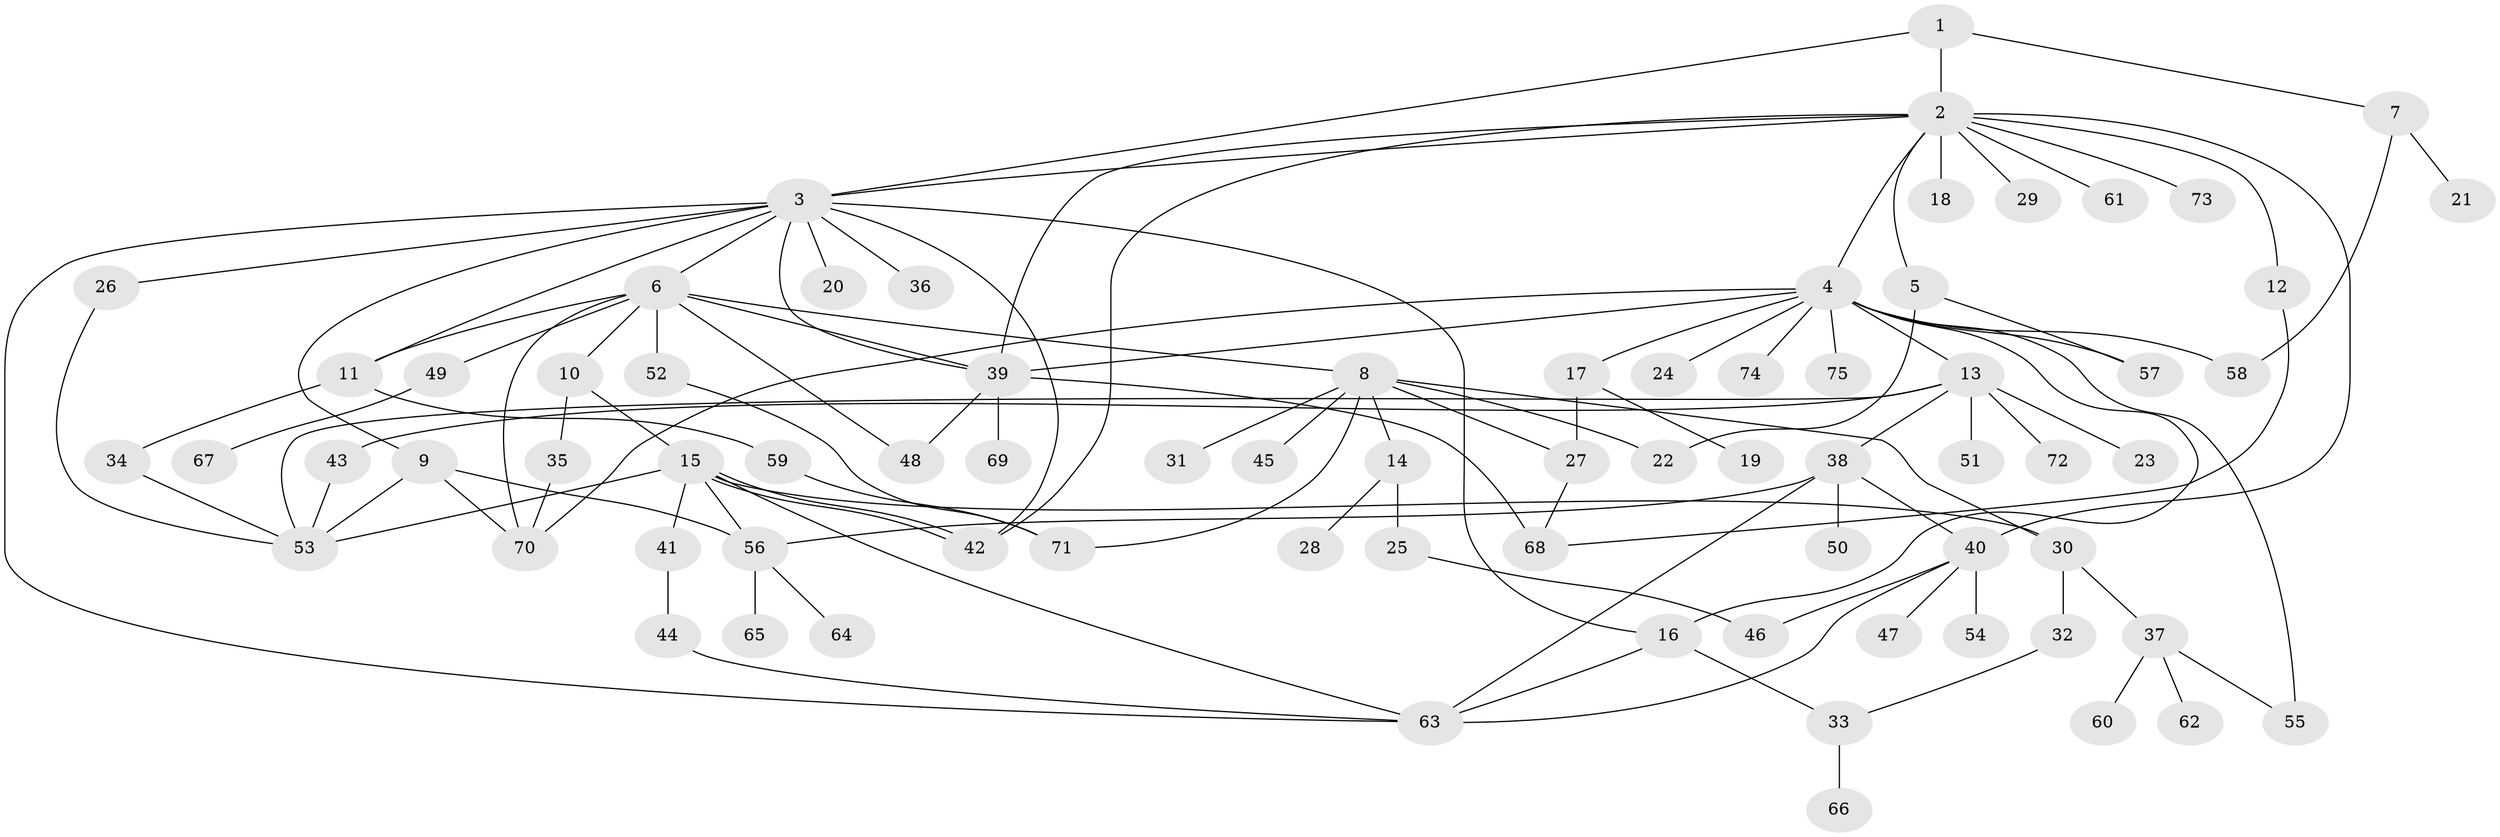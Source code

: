 // coarse degree distribution, {3: 0.1111111111111111, 14: 0.018518518518518517, 10: 0.018518518518518517, 11: 0.018518518518518517, 9: 0.018518518518518517, 2: 0.16666666666666666, 7: 0.037037037037037035, 8: 0.018518518518518517, 4: 0.09259259259259259, 6: 0.09259259259259259, 1: 0.4074074074074074}
// Generated by graph-tools (version 1.1) at 2025/41/03/06/25 10:41:51]
// undirected, 75 vertices, 112 edges
graph export_dot {
graph [start="1"]
  node [color=gray90,style=filled];
  1;
  2;
  3;
  4;
  5;
  6;
  7;
  8;
  9;
  10;
  11;
  12;
  13;
  14;
  15;
  16;
  17;
  18;
  19;
  20;
  21;
  22;
  23;
  24;
  25;
  26;
  27;
  28;
  29;
  30;
  31;
  32;
  33;
  34;
  35;
  36;
  37;
  38;
  39;
  40;
  41;
  42;
  43;
  44;
  45;
  46;
  47;
  48;
  49;
  50;
  51;
  52;
  53;
  54;
  55;
  56;
  57;
  58;
  59;
  60;
  61;
  62;
  63;
  64;
  65;
  66;
  67;
  68;
  69;
  70;
  71;
  72;
  73;
  74;
  75;
  1 -- 2;
  1 -- 3;
  1 -- 7;
  2 -- 3;
  2 -- 4;
  2 -- 5;
  2 -- 12;
  2 -- 18;
  2 -- 29;
  2 -- 39;
  2 -- 40;
  2 -- 42;
  2 -- 61;
  2 -- 73;
  3 -- 6;
  3 -- 9;
  3 -- 11;
  3 -- 16;
  3 -- 20;
  3 -- 26;
  3 -- 36;
  3 -- 39;
  3 -- 42;
  3 -- 63;
  4 -- 13;
  4 -- 16;
  4 -- 17;
  4 -- 24;
  4 -- 39;
  4 -- 55;
  4 -- 57;
  4 -- 58;
  4 -- 70;
  4 -- 74;
  4 -- 75;
  5 -- 22;
  5 -- 57;
  6 -- 8;
  6 -- 10;
  6 -- 11;
  6 -- 39;
  6 -- 48;
  6 -- 49;
  6 -- 52;
  6 -- 70;
  7 -- 21;
  7 -- 58;
  8 -- 14;
  8 -- 22;
  8 -- 27;
  8 -- 30;
  8 -- 31;
  8 -- 45;
  8 -- 71;
  9 -- 53;
  9 -- 56;
  9 -- 70;
  10 -- 15;
  10 -- 35;
  11 -- 34;
  11 -- 59;
  12 -- 68;
  13 -- 23;
  13 -- 38;
  13 -- 43;
  13 -- 51;
  13 -- 53;
  13 -- 72;
  14 -- 25;
  14 -- 28;
  15 -- 30;
  15 -- 41;
  15 -- 42;
  15 -- 42;
  15 -- 53;
  15 -- 56;
  15 -- 63;
  16 -- 33;
  16 -- 63;
  17 -- 19;
  17 -- 27;
  25 -- 46;
  26 -- 53;
  27 -- 68;
  30 -- 32;
  30 -- 37;
  32 -- 33;
  33 -- 66;
  34 -- 53;
  35 -- 70;
  37 -- 55;
  37 -- 60;
  37 -- 62;
  38 -- 40;
  38 -- 50;
  38 -- 56;
  38 -- 63;
  39 -- 48;
  39 -- 68;
  39 -- 69;
  40 -- 46;
  40 -- 47;
  40 -- 54;
  40 -- 63;
  41 -- 44;
  43 -- 53;
  44 -- 63;
  49 -- 67;
  52 -- 71;
  56 -- 64;
  56 -- 65;
  59 -- 71;
}
